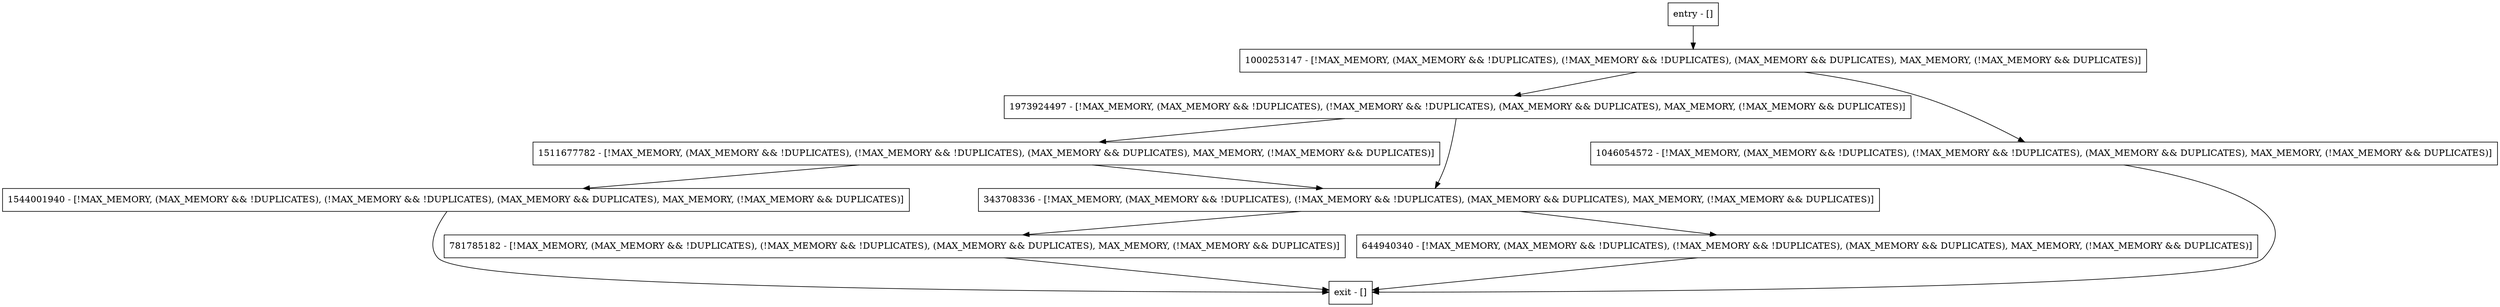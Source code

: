digraph checkIfInvalid {
node [shape=record];
entry [label="entry - []"];
exit [label="exit - []"];
1511677782 [label="1511677782 - [!MAX_MEMORY, (MAX_MEMORY && !DUPLICATES), (!MAX_MEMORY && !DUPLICATES), (MAX_MEMORY && DUPLICATES), MAX_MEMORY, (!MAX_MEMORY && DUPLICATES)]"];
1544001940 [label="1544001940 - [!MAX_MEMORY, (MAX_MEMORY && !DUPLICATES), (!MAX_MEMORY && !DUPLICATES), (MAX_MEMORY && DUPLICATES), MAX_MEMORY, (!MAX_MEMORY && DUPLICATES)]"];
781785182 [label="781785182 - [!MAX_MEMORY, (MAX_MEMORY && !DUPLICATES), (!MAX_MEMORY && !DUPLICATES), (MAX_MEMORY && DUPLICATES), MAX_MEMORY, (!MAX_MEMORY && DUPLICATES)]"];
644940340 [label="644940340 - [!MAX_MEMORY, (MAX_MEMORY && !DUPLICATES), (!MAX_MEMORY && !DUPLICATES), (MAX_MEMORY && DUPLICATES), MAX_MEMORY, (!MAX_MEMORY && DUPLICATES)]"];
1973924497 [label="1973924497 - [!MAX_MEMORY, (MAX_MEMORY && !DUPLICATES), (!MAX_MEMORY && !DUPLICATES), (MAX_MEMORY && DUPLICATES), MAX_MEMORY, (!MAX_MEMORY && DUPLICATES)]"];
1000253147 [label="1000253147 - [!MAX_MEMORY, (MAX_MEMORY && !DUPLICATES), (!MAX_MEMORY && !DUPLICATES), (MAX_MEMORY && DUPLICATES), MAX_MEMORY, (!MAX_MEMORY && DUPLICATES)]"];
1046054572 [label="1046054572 - [!MAX_MEMORY, (MAX_MEMORY && !DUPLICATES), (!MAX_MEMORY && !DUPLICATES), (MAX_MEMORY && DUPLICATES), MAX_MEMORY, (!MAX_MEMORY && DUPLICATES)]"];
343708336 [label="343708336 - [!MAX_MEMORY, (MAX_MEMORY && !DUPLICATES), (!MAX_MEMORY && !DUPLICATES), (MAX_MEMORY && DUPLICATES), MAX_MEMORY, (!MAX_MEMORY && DUPLICATES)]"];
entry;
exit;
entry -> 1000253147;
1511677782 -> 1544001940;
1511677782 -> 343708336;
1544001940 -> exit;
781785182 -> exit;
644940340 -> exit;
1973924497 -> 1511677782;
1973924497 -> 343708336;
1000253147 -> 1973924497;
1000253147 -> 1046054572;
1046054572 -> exit;
343708336 -> 781785182;
343708336 -> 644940340;
}
